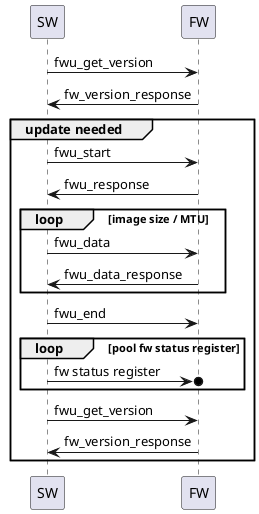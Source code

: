 @startuml
SW -> FW: fwu_get_version
FW -> SW: fw_version_response

group update needed

    SW -> FW: fwu_start
    FW -> SW: fwu_response
    loop image size / MTU
        SW -> FW: fwu_data
        FW -> SW: fwu_data_response
    end
   SW -> FW: fwu_end
   loop pool fw status register
        SW ->o FW:  fw status register
   end
   SW -> FW: fwu_get_version
   FW -> SW: fw_version_response
end
@enduml